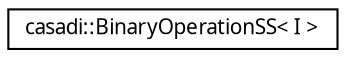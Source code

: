 digraph "Graphical Class Hierarchy"
{
  edge [fontname="FreeSans.ttf",fontsize="10",labelfontname="FreeSans.ttf",labelfontsize="10"];
  node [fontname="FreeSans.ttf",fontsize="10",shape=record];
  rankdir="LR";
  Node1 [label="casadi::BinaryOperationSS\< I \>",height=0.2,width=0.4,color="black", fillcolor="white", style="filled",URL="$da/d0c/structcasadi_1_1BinaryOperationSS.html",tooltip="Perform a binary operation on two scalars. "];
}
